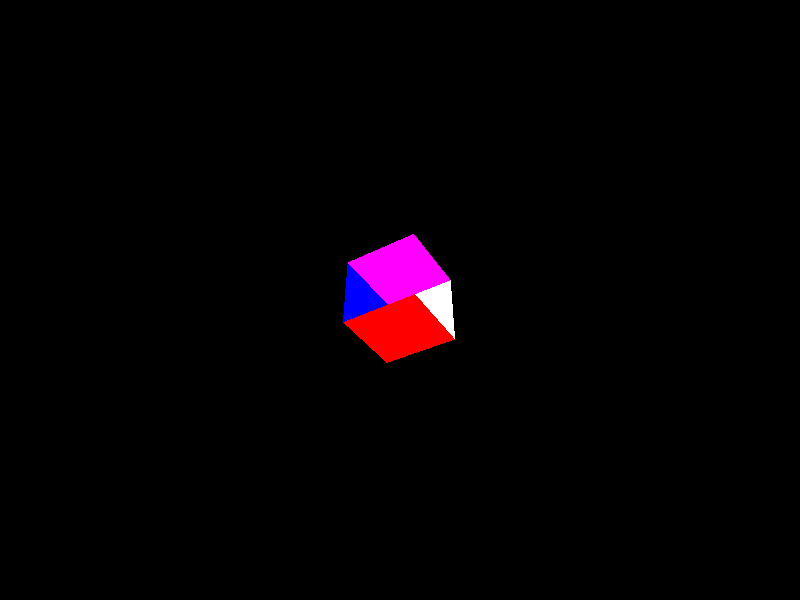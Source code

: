 camera {
    location <-5,-5,-3>
    look_at <0,0,0>
}

light_source {
    <0,4,-3>
    color rgb <255,255,255>
}



triangle{//3
	<0.5,0.5,-0.5>//a1
	<0.5,0.5,0.5>//a2
	<-0.5,0.5,-0.5>//a6
	pigment{
		color rgb <150,0,255>
		}
}
triangle{//9
	<-0.5,0.5,0.5>//a7
	<0.5,0.5,0.5>//a2
	<-0.5,0.5,-0.5>//a6
	pigment{
		color rgb <150,0,255>
		}
}

triangle{//4
	<0.5,0.5,0.5>//a2
	<-0.5,0.5,0.5>//a7
	<0.5,-0.5,0.5>//a3
	pigment{
		color rgb <0,0,255>
		}
}
triangle{//10
	<-0.5,-0.5,0.5>//a8
	<-0.5,0.5,0.5>//a7
	<0.5,-0.5,0.5>//a3
	pigment{
		color rgb <0,0,255>
		}
}

triangle{//5
	<0.5,-0.5,0.5>//a3
	<-0.5,-0.5,0.5>//a8
	<0.5,-0.5,-0.5>//a4
	pigment{
		color rgb <255,0,0>
		}
}
triangle{//11
	<-0.5,-0.5,-0.5>//a5
	<-0.5,-0.5,0.5>//a8
	<0.5,-0.5,-0.5>//a4
	pigment{
		color rgb <255,0,0>
		}
}

triangle{//6
	<0.5,-0.5,-0.5>//a4
	<-0.5,-0.5,-0.5>//a5
	<0.5,0.5,-0.5>//a1
	pigment{
		color rgb <255,100,150>
		}
}

triangle{//12
	<-0.5,0.5,-0.5>//a6
	<-0.5,-0.5,-0.5>//a5
	<0.5,0.5,-0.5>//a1
	pigment{
		color rgb <255,0,150>
		}
}

